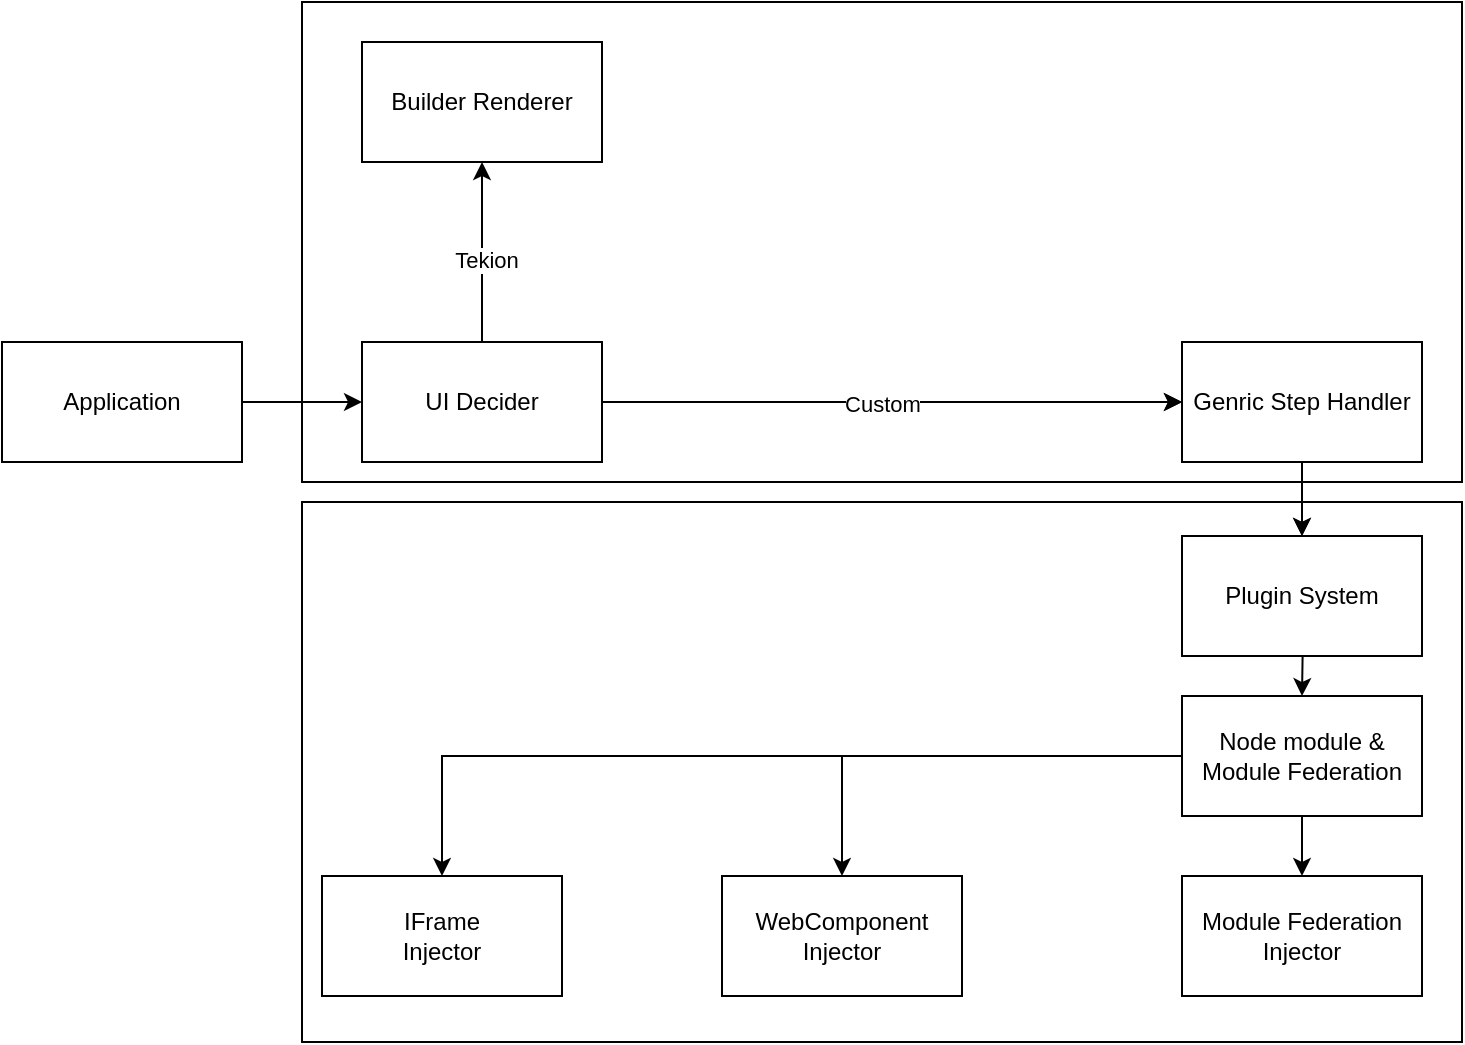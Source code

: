 <mxfile version="26.0.4">
  <diagram name="Page-1" id="R5AMOYauMRMNCE6WfEkY">
    <mxGraphModel dx="2133" dy="1921" grid="1" gridSize="10" guides="1" tooltips="1" connect="1" arrows="1" fold="1" page="1" pageScale="1" pageWidth="827" pageHeight="1169" math="0" shadow="0">
      <root>
        <mxCell id="0" />
        <mxCell id="1" parent="0" />
        <mxCell id="SIFqW6mXaj_nnVLzhoT2-26" value="" style="rounded=0;whiteSpace=wrap;html=1;fillColor=none;" vertex="1" parent="1">
          <mxGeometry x="70" y="150" width="580" height="270" as="geometry" />
        </mxCell>
        <mxCell id="SIFqW6mXaj_nnVLzhoT2-25" value="" style="rounded=0;whiteSpace=wrap;html=1;fillColor=none;" vertex="1" parent="1">
          <mxGeometry x="70" y="-100" width="580" height="240" as="geometry" />
        </mxCell>
        <mxCell id="SIFqW6mXaj_nnVLzhoT2-3" value="" style="edgeStyle=orthogonalEdgeStyle;rounded=0;orthogonalLoop=1;jettySize=auto;html=1;" edge="1" parent="1" source="SIFqW6mXaj_nnVLzhoT2-21" target="SIFqW6mXaj_nnVLzhoT2-2">
          <mxGeometry relative="1" as="geometry" />
        </mxCell>
        <mxCell id="SIFqW6mXaj_nnVLzhoT2-1" value="Application" style="rounded=0;whiteSpace=wrap;html=1;" vertex="1" parent="1">
          <mxGeometry x="-80" y="70" width="120" height="60" as="geometry" />
        </mxCell>
        <mxCell id="SIFqW6mXaj_nnVLzhoT2-5" value="" style="edgeStyle=orthogonalEdgeStyle;rounded=0;orthogonalLoop=1;jettySize=auto;html=1;" edge="1" parent="1" target="SIFqW6mXaj_nnVLzhoT2-4">
          <mxGeometry relative="1" as="geometry">
            <mxPoint x="570" y="180" as="sourcePoint" />
          </mxGeometry>
        </mxCell>
        <mxCell id="SIFqW6mXaj_nnVLzhoT2-2" value="Plugin System" style="rounded=0;whiteSpace=wrap;html=1;" vertex="1" parent="1">
          <mxGeometry x="510" y="167" width="120" height="60" as="geometry" />
        </mxCell>
        <mxCell id="SIFqW6mXaj_nnVLzhoT2-7" value="" style="edgeStyle=orthogonalEdgeStyle;rounded=0;orthogonalLoop=1;jettySize=auto;html=1;" edge="1" parent="1" source="SIFqW6mXaj_nnVLzhoT2-4" target="SIFqW6mXaj_nnVLzhoT2-6">
          <mxGeometry relative="1" as="geometry" />
        </mxCell>
        <mxCell id="SIFqW6mXaj_nnVLzhoT2-9" style="edgeStyle=orthogonalEdgeStyle;rounded=0;orthogonalLoop=1;jettySize=auto;html=1;entryX=0.5;entryY=0;entryDx=0;entryDy=0;" edge="1" parent="1" source="SIFqW6mXaj_nnVLzhoT2-4" target="SIFqW6mXaj_nnVLzhoT2-8">
          <mxGeometry relative="1" as="geometry" />
        </mxCell>
        <mxCell id="SIFqW6mXaj_nnVLzhoT2-11" value="" style="edgeStyle=orthogonalEdgeStyle;rounded=0;orthogonalLoop=1;jettySize=auto;html=1;" edge="1" parent="1" source="SIFqW6mXaj_nnVLzhoT2-4" target="SIFqW6mXaj_nnVLzhoT2-10">
          <mxGeometry relative="1" as="geometry" />
        </mxCell>
        <mxCell id="SIFqW6mXaj_nnVLzhoT2-4" value="Node module &amp;amp; Module Federation" style="rounded=0;whiteSpace=wrap;html=1;" vertex="1" parent="1">
          <mxGeometry x="510" y="247" width="120" height="60" as="geometry" />
        </mxCell>
        <mxCell id="SIFqW6mXaj_nnVLzhoT2-6" value="IFrame&lt;br&gt;Injector" style="rounded=0;whiteSpace=wrap;html=1;" vertex="1" parent="1">
          <mxGeometry x="80" y="337" width="120" height="60" as="geometry" />
        </mxCell>
        <mxCell id="SIFqW6mXaj_nnVLzhoT2-8" value="WebComponent&lt;br&gt;Injector" style="rounded=0;whiteSpace=wrap;html=1;" vertex="1" parent="1">
          <mxGeometry x="280" y="337" width="120" height="60" as="geometry" />
        </mxCell>
        <mxCell id="SIFqW6mXaj_nnVLzhoT2-10" value="Module Federation Injector" style="rounded=0;whiteSpace=wrap;html=1;" vertex="1" parent="1">
          <mxGeometry x="510" y="337" width="120" height="60" as="geometry" />
        </mxCell>
        <mxCell id="SIFqW6mXaj_nnVLzhoT2-15" value="" style="edgeStyle=orthogonalEdgeStyle;rounded=0;orthogonalLoop=1;jettySize=auto;html=1;" edge="1" parent="1" source="SIFqW6mXaj_nnVLzhoT2-1" target="SIFqW6mXaj_nnVLzhoT2-14">
          <mxGeometry relative="1" as="geometry">
            <mxPoint x="40" y="100" as="sourcePoint" />
            <mxPoint x="280" y="100" as="targetPoint" />
          </mxGeometry>
        </mxCell>
        <mxCell id="SIFqW6mXaj_nnVLzhoT2-17" value="" style="edgeStyle=orthogonalEdgeStyle;rounded=0;orthogonalLoop=1;jettySize=auto;html=1;" edge="1" parent="1" source="SIFqW6mXaj_nnVLzhoT2-14" target="SIFqW6mXaj_nnVLzhoT2-16">
          <mxGeometry relative="1" as="geometry" />
        </mxCell>
        <mxCell id="SIFqW6mXaj_nnVLzhoT2-18" value="Tekion" style="edgeLabel;html=1;align=center;verticalAlign=middle;resizable=0;points=[];" vertex="1" connectable="0" parent="SIFqW6mXaj_nnVLzhoT2-17">
          <mxGeometry x="-0.075" y="-2" relative="1" as="geometry">
            <mxPoint as="offset" />
          </mxGeometry>
        </mxCell>
        <mxCell id="SIFqW6mXaj_nnVLzhoT2-20" value="" style="edgeStyle=orthogonalEdgeStyle;rounded=0;orthogonalLoop=1;jettySize=auto;html=1;" edge="1" parent="1" source="SIFqW6mXaj_nnVLzhoT2-21" target="SIFqW6mXaj_nnVLzhoT2-2">
          <mxGeometry relative="1" as="geometry" />
        </mxCell>
        <mxCell id="SIFqW6mXaj_nnVLzhoT2-14" value="UI Decider" style="rounded=0;whiteSpace=wrap;html=1;" vertex="1" parent="1">
          <mxGeometry x="100" y="70" width="120" height="60" as="geometry" />
        </mxCell>
        <mxCell id="SIFqW6mXaj_nnVLzhoT2-16" value="Builder Renderer" style="rounded=0;whiteSpace=wrap;html=1;" vertex="1" parent="1">
          <mxGeometry x="100" y="-80" width="120" height="60" as="geometry" />
        </mxCell>
        <mxCell id="SIFqW6mXaj_nnVLzhoT2-22" value="" style="edgeStyle=orthogonalEdgeStyle;rounded=0;orthogonalLoop=1;jettySize=auto;html=1;" edge="1" parent="1" source="SIFqW6mXaj_nnVLzhoT2-14" target="SIFqW6mXaj_nnVLzhoT2-21">
          <mxGeometry relative="1" as="geometry">
            <mxPoint x="220" y="100" as="sourcePoint" />
            <mxPoint x="430" y="100" as="targetPoint" />
          </mxGeometry>
        </mxCell>
        <mxCell id="SIFqW6mXaj_nnVLzhoT2-23" value="" style="edgeStyle=orthogonalEdgeStyle;rounded=0;orthogonalLoop=1;jettySize=auto;html=1;" edge="1" parent="1" source="SIFqW6mXaj_nnVLzhoT2-14" target="SIFqW6mXaj_nnVLzhoT2-21">
          <mxGeometry relative="1" as="geometry">
            <mxPoint x="220" y="100" as="sourcePoint" />
            <mxPoint x="510" y="100" as="targetPoint" />
          </mxGeometry>
        </mxCell>
        <mxCell id="SIFqW6mXaj_nnVLzhoT2-24" value="Custom" style="edgeLabel;html=1;align=center;verticalAlign=middle;resizable=0;points=[];" vertex="1" connectable="0" parent="SIFqW6mXaj_nnVLzhoT2-23">
          <mxGeometry x="-0.033" y="-1" relative="1" as="geometry">
            <mxPoint as="offset" />
          </mxGeometry>
        </mxCell>
        <mxCell id="SIFqW6mXaj_nnVLzhoT2-21" value="Genric Step Handler" style="rounded=0;whiteSpace=wrap;html=1;" vertex="1" parent="1">
          <mxGeometry x="510" y="70" width="120" height="60" as="geometry" />
        </mxCell>
      </root>
    </mxGraphModel>
  </diagram>
</mxfile>
